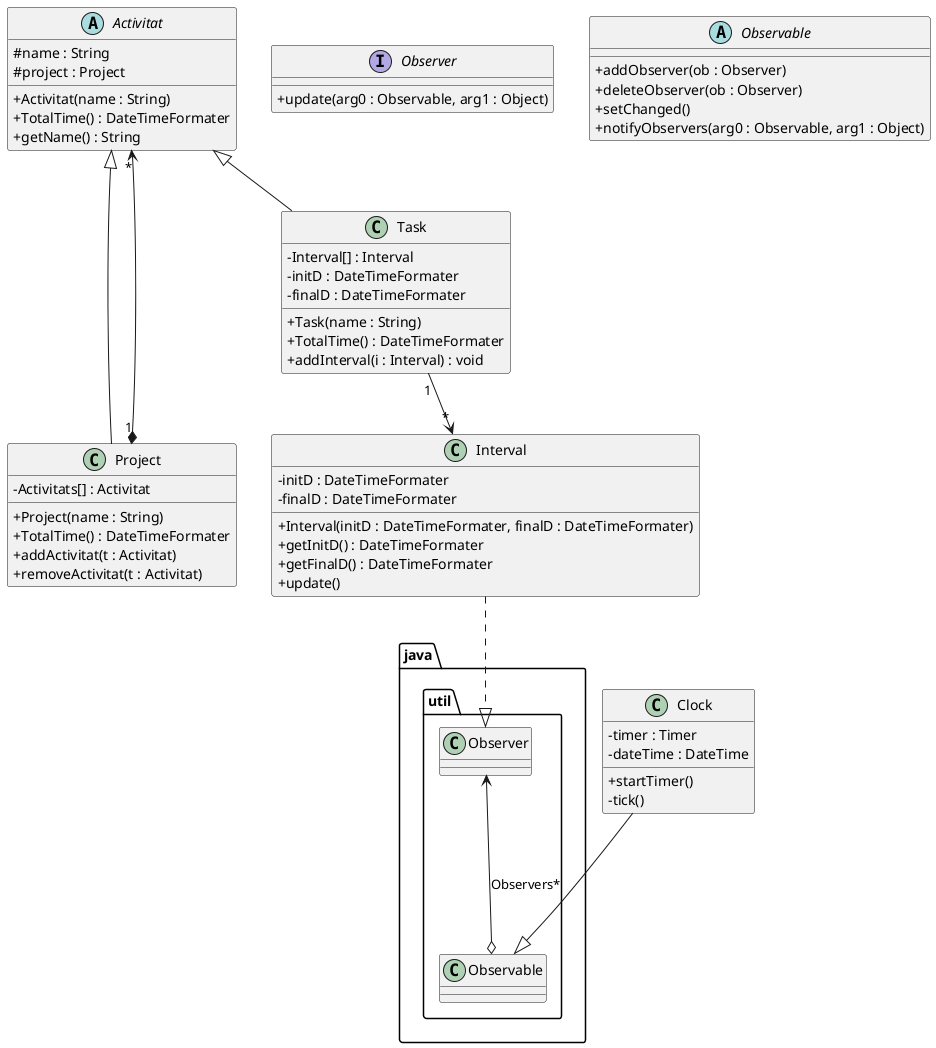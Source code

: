 @startuml
'https://plantuml.com/class-diagram

skinparam classAttributeIconSize 0




Project-up-|>Activitat
Task -up-|> Activitat
Project"1"*--->"*"Activitat
Task"1"-->"*"Interval

package java.util{
Observable o--up->Observer : Observers*
}
Clock---|>Observable
Interval..|>Observer

Interface Observer{
    +update(arg0 : Observable, arg1 : Object)
}
Abstract Observable{
    +addObserver(ob : Observer)
    +deleteObserver(ob : Observer)
    +setChanged()
    +notifyObservers(arg0 : Observable, arg1 : Object)

}
class Project {
    -Activitats[] : Activitat

    +Project(name : String)
    +TotalTime() : DateTimeFormater
    +addActivitat(t : Activitat)
    +removeActivitat(t : Activitat)
}
class Task{
    -Interval[] : Interval
    -initD : DateTimeFormater
    -finalD : DateTimeFormater


    +Task(name : String)
    +TotalTime() : DateTimeFormater
    +addInterval(i : Interval) : void
}

abstract Activitat{
    #name : String
    #project : Project

    +Activitat(name : String)
    +TotalTime() : DateTimeFormater
    +getName() : String
}
class Interval{
    -initD : DateTimeFormater
    -finalD : DateTimeFormater

    +Interval(initD : DateTimeFormater, finalD : DateTimeFormater)
    +getInitD() : DateTimeFormater
    +getFinalD() : DateTimeFormater
    +update()
}
class Clock{
    -timer : Timer
    -dateTime : DateTime
    +startTimer()
    -tick()
}


@enduml